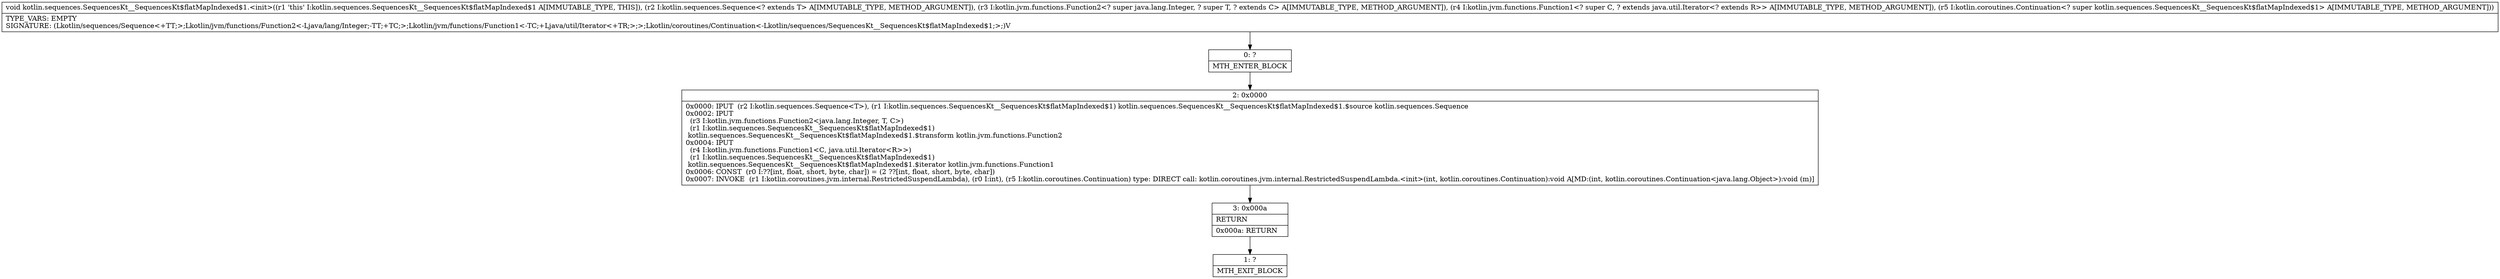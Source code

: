 digraph "CFG forkotlin.sequences.SequencesKt__SequencesKt$flatMapIndexed$1.\<init\>(Lkotlin\/sequences\/Sequence;Lkotlin\/jvm\/functions\/Function2;Lkotlin\/jvm\/functions\/Function1;Lkotlin\/coroutines\/Continuation;)V" {
Node_0 [shape=record,label="{0\:\ ?|MTH_ENTER_BLOCK\l}"];
Node_2 [shape=record,label="{2\:\ 0x0000|0x0000: IPUT  (r2 I:kotlin.sequences.Sequence\<T\>), (r1 I:kotlin.sequences.SequencesKt__SequencesKt$flatMapIndexed$1) kotlin.sequences.SequencesKt__SequencesKt$flatMapIndexed$1.$source kotlin.sequences.Sequence \l0x0002: IPUT  \l  (r3 I:kotlin.jvm.functions.Function2\<java.lang.Integer, T, C\>)\l  (r1 I:kotlin.sequences.SequencesKt__SequencesKt$flatMapIndexed$1)\l kotlin.sequences.SequencesKt__SequencesKt$flatMapIndexed$1.$transform kotlin.jvm.functions.Function2 \l0x0004: IPUT  \l  (r4 I:kotlin.jvm.functions.Function1\<C, java.util.Iterator\<R\>\>)\l  (r1 I:kotlin.sequences.SequencesKt__SequencesKt$flatMapIndexed$1)\l kotlin.sequences.SequencesKt__SequencesKt$flatMapIndexed$1.$iterator kotlin.jvm.functions.Function1 \l0x0006: CONST  (r0 I:??[int, float, short, byte, char]) = (2 ??[int, float, short, byte, char]) \l0x0007: INVOKE  (r1 I:kotlin.coroutines.jvm.internal.RestrictedSuspendLambda), (r0 I:int), (r5 I:kotlin.coroutines.Continuation) type: DIRECT call: kotlin.coroutines.jvm.internal.RestrictedSuspendLambda.\<init\>(int, kotlin.coroutines.Continuation):void A[MD:(int, kotlin.coroutines.Continuation\<java.lang.Object\>):void (m)]\l}"];
Node_3 [shape=record,label="{3\:\ 0x000a|RETURN\l|0x000a: RETURN   \l}"];
Node_1 [shape=record,label="{1\:\ ?|MTH_EXIT_BLOCK\l}"];
MethodNode[shape=record,label="{void kotlin.sequences.SequencesKt__SequencesKt$flatMapIndexed$1.\<init\>((r1 'this' I:kotlin.sequences.SequencesKt__SequencesKt$flatMapIndexed$1 A[IMMUTABLE_TYPE, THIS]), (r2 I:kotlin.sequences.Sequence\<? extends T\> A[IMMUTABLE_TYPE, METHOD_ARGUMENT]), (r3 I:kotlin.jvm.functions.Function2\<? super java.lang.Integer, ? super T, ? extends C\> A[IMMUTABLE_TYPE, METHOD_ARGUMENT]), (r4 I:kotlin.jvm.functions.Function1\<? super C, ? extends java.util.Iterator\<? extends R\>\> A[IMMUTABLE_TYPE, METHOD_ARGUMENT]), (r5 I:kotlin.coroutines.Continuation\<? super kotlin.sequences.SequencesKt__SequencesKt$flatMapIndexed$1\> A[IMMUTABLE_TYPE, METHOD_ARGUMENT]))  | TYPE_VARS: EMPTY\lSIGNATURE: (Lkotlin\/sequences\/Sequence\<+TT;\>;Lkotlin\/jvm\/functions\/Function2\<\-Ljava\/lang\/Integer;\-TT;+TC;\>;Lkotlin\/jvm\/functions\/Function1\<\-TC;+Ljava\/util\/Iterator\<+TR;\>;\>;Lkotlin\/coroutines\/Continuation\<\-Lkotlin\/sequences\/SequencesKt__SequencesKt$flatMapIndexed$1;\>;)V\l}"];
MethodNode -> Node_0;Node_0 -> Node_2;
Node_2 -> Node_3;
Node_3 -> Node_1;
}

